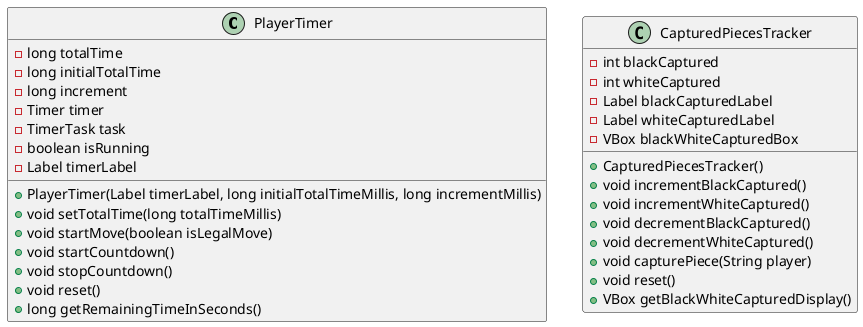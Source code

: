 @startuml
class PlayerTimer {
    - long totalTime
    - long initialTotalTime
    - long increment
    - Timer timer
    - TimerTask task
    - boolean isRunning
    - Label timerLabel
    + PlayerTimer(Label timerLabel, long initialTotalTimeMillis, long incrementMillis)
    + void setTotalTime(long totalTimeMillis)
    + void startMove(boolean isLegalMove)
    + void startCountdown()
    + void stopCountdown()
    + void reset()
    + long getRemainingTimeInSeconds()
}

class CapturedPiecesTracker {
    - int blackCaptured
    - int whiteCaptured
    - Label blackCapturedLabel
    - Label whiteCapturedLabel
    - VBox blackWhiteCapturedBox
    + CapturedPiecesTracker()
    + void incrementBlackCaptured()
    + void incrementWhiteCaptured()
    + void decrementBlackCaptured()
    + void decrementWhiteCaptured()
    + void capturePiece(String player)
    + void reset()
    + VBox getBlackWhiteCapturedDisplay()
}
@enduml
